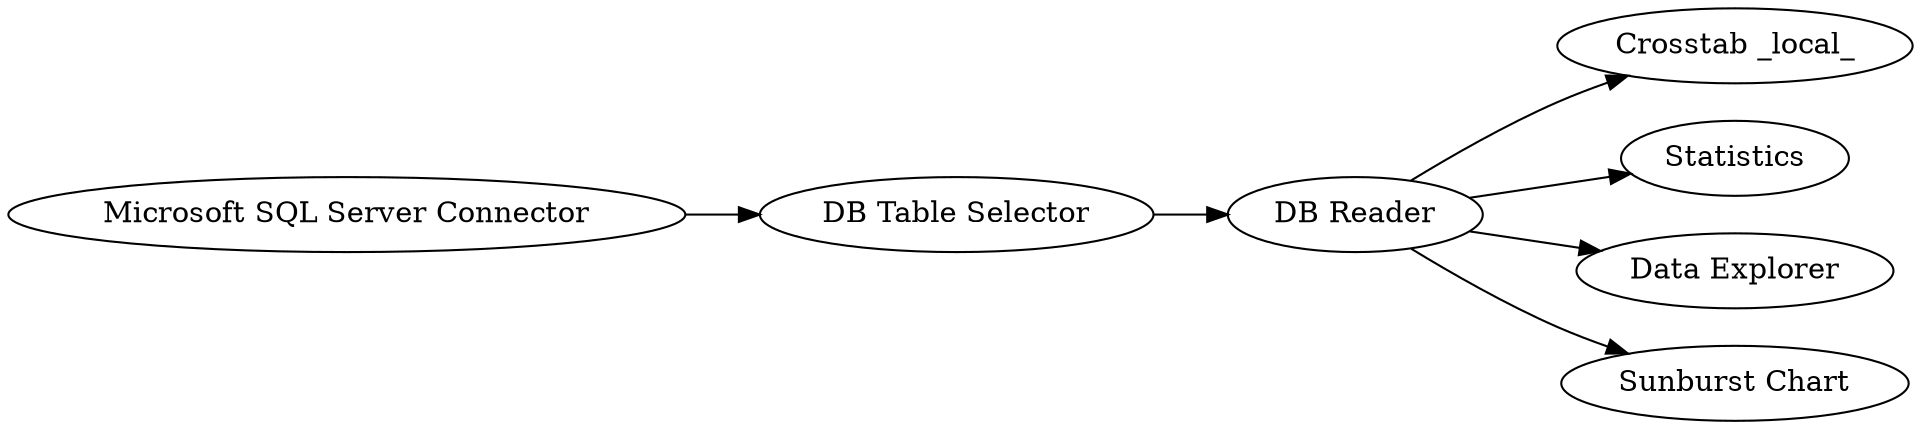 digraph {
	230 -> 231
	229 -> 230
	231 -> 235
	231 -> 234
	231 -> 232
	231 -> 233
	231 [label="DB Reader"]
	232 [label="Data Explorer"]
	233 [label="Sunburst Chart"]
	229 [label="Microsoft SQL Server Connector"]
	235 [label="Crosstab _local_"]
	230 [label="DB Table Selector"]
	234 [label=Statistics]
	rankdir=LR
}
